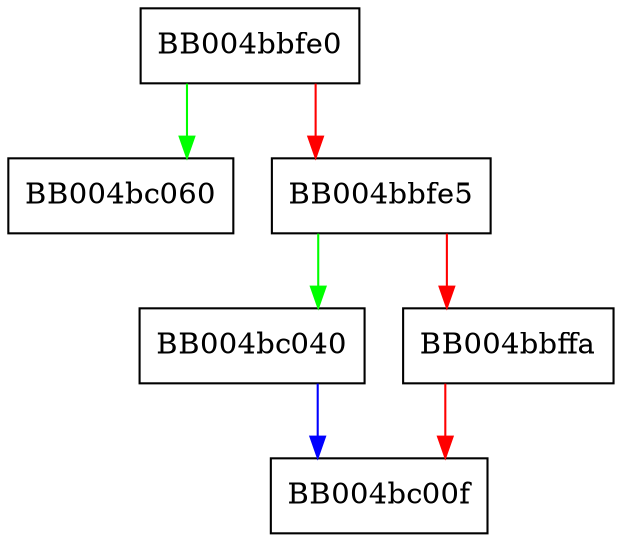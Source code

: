 digraph ossl_quic_rstream_free {
  node [shape="box"];
  graph [splines=ortho];
  BB004bbfe0 -> BB004bc060 [color="green"];
  BB004bbfe0 -> BB004bbfe5 [color="red"];
  BB004bbfe5 -> BB004bc040 [color="green"];
  BB004bbfe5 -> BB004bbffa [color="red"];
  BB004bbffa -> BB004bc00f [color="red"];
  BB004bc040 -> BB004bc00f [color="blue"];
}